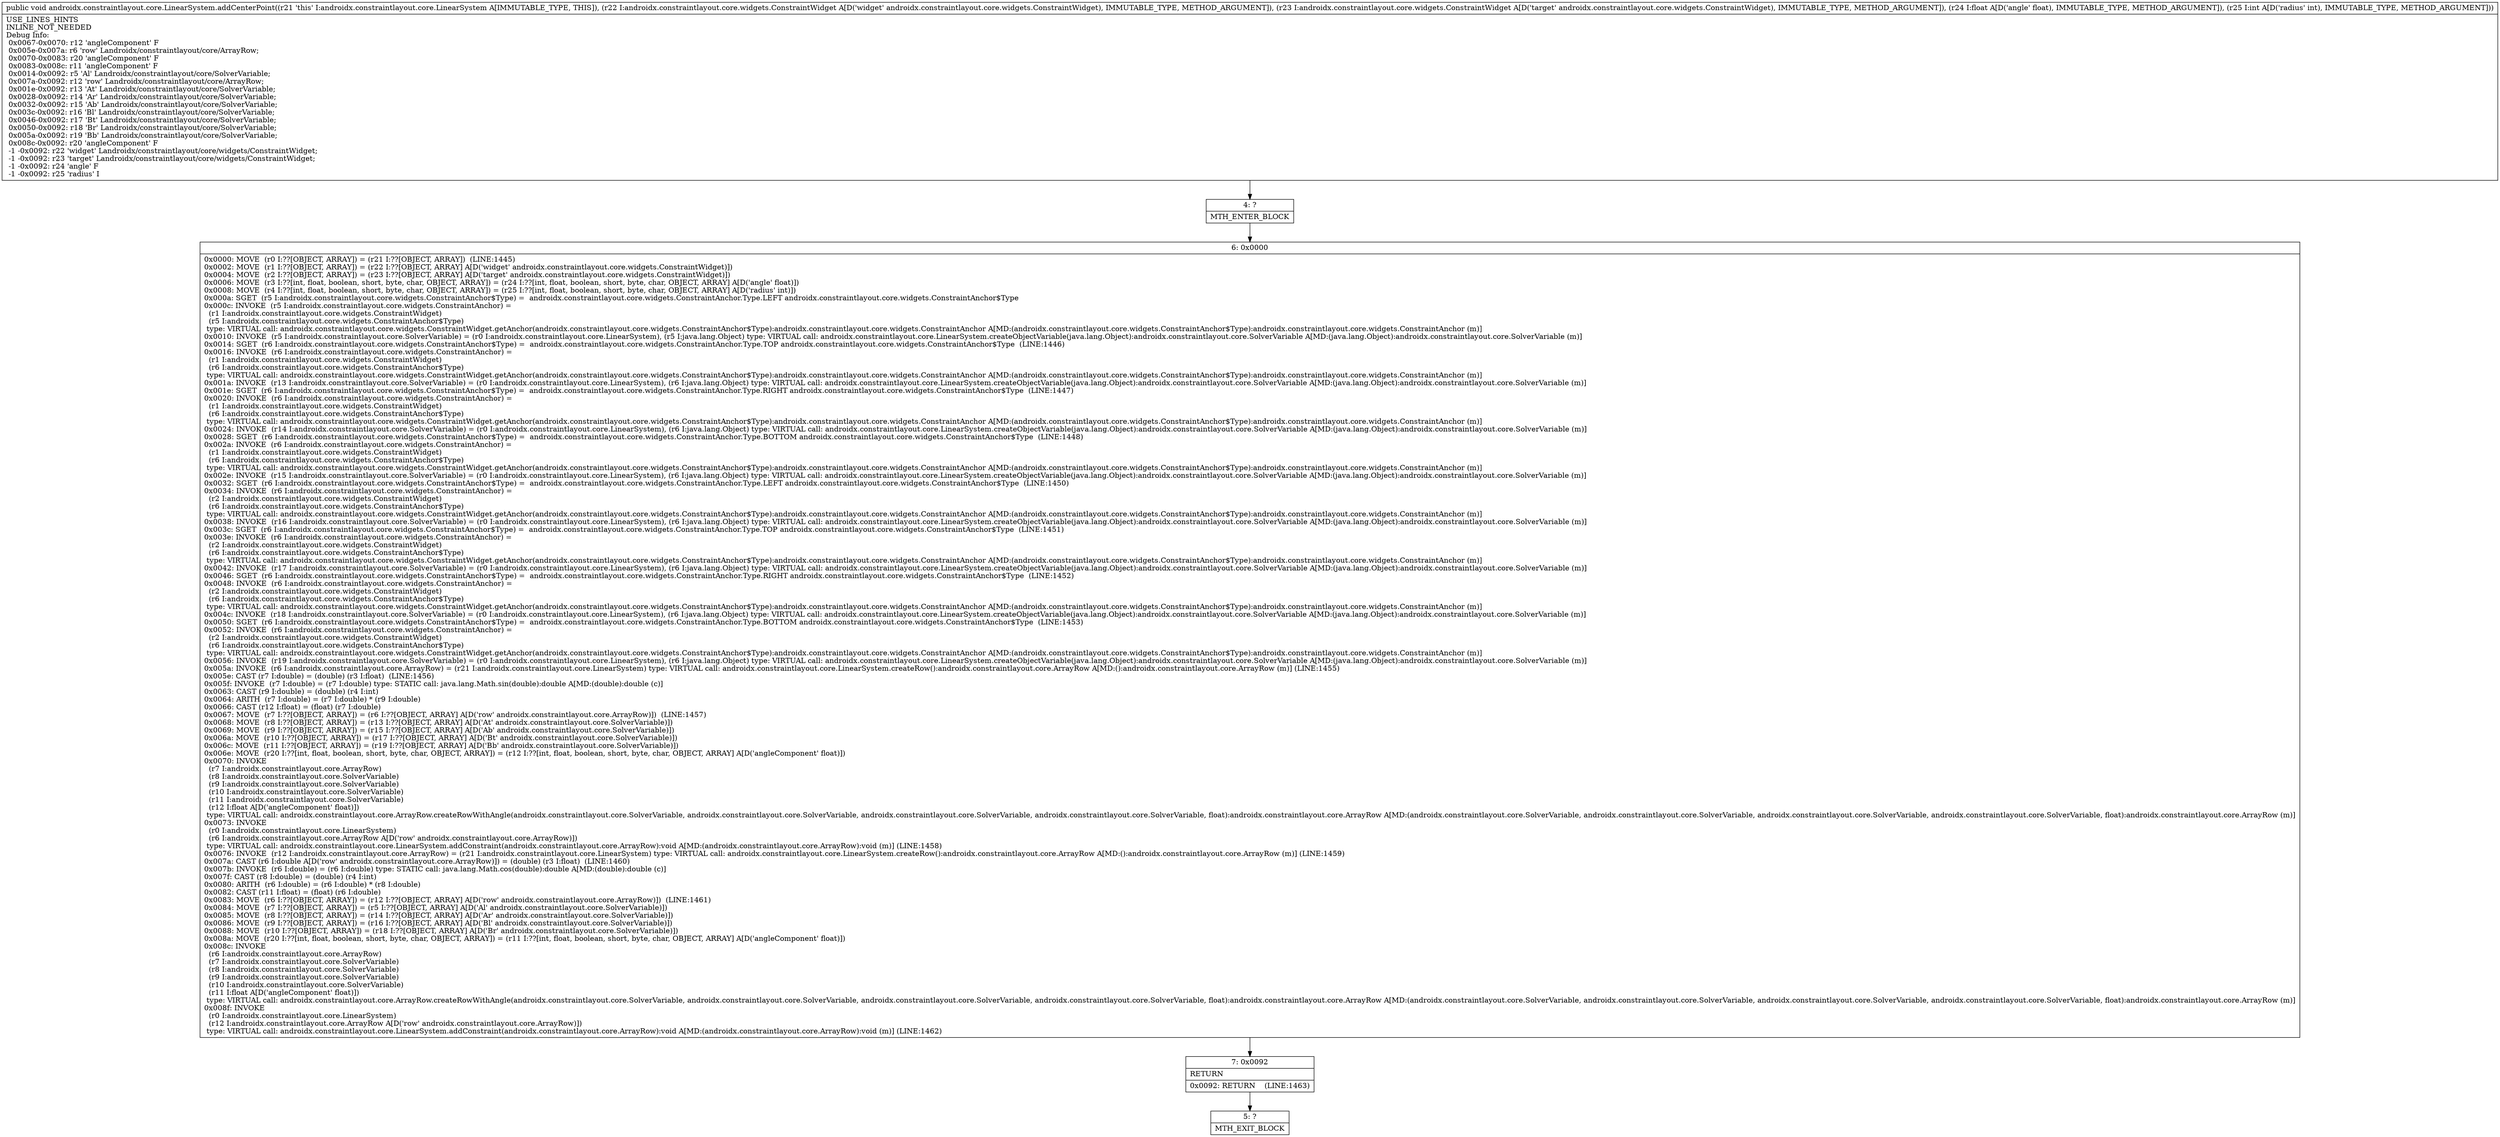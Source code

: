 digraph "CFG forandroidx.constraintlayout.core.LinearSystem.addCenterPoint(Landroidx\/constraintlayout\/core\/widgets\/ConstraintWidget;Landroidx\/constraintlayout\/core\/widgets\/ConstraintWidget;FI)V" {
Node_4 [shape=record,label="{4\:\ ?|MTH_ENTER_BLOCK\l}"];
Node_6 [shape=record,label="{6\:\ 0x0000|0x0000: MOVE  (r0 I:??[OBJECT, ARRAY]) = (r21 I:??[OBJECT, ARRAY])  (LINE:1445)\l0x0002: MOVE  (r1 I:??[OBJECT, ARRAY]) = (r22 I:??[OBJECT, ARRAY] A[D('widget' androidx.constraintlayout.core.widgets.ConstraintWidget)]) \l0x0004: MOVE  (r2 I:??[OBJECT, ARRAY]) = (r23 I:??[OBJECT, ARRAY] A[D('target' androidx.constraintlayout.core.widgets.ConstraintWidget)]) \l0x0006: MOVE  (r3 I:??[int, float, boolean, short, byte, char, OBJECT, ARRAY]) = (r24 I:??[int, float, boolean, short, byte, char, OBJECT, ARRAY] A[D('angle' float)]) \l0x0008: MOVE  (r4 I:??[int, float, boolean, short, byte, char, OBJECT, ARRAY]) = (r25 I:??[int, float, boolean, short, byte, char, OBJECT, ARRAY] A[D('radius' int)]) \l0x000a: SGET  (r5 I:androidx.constraintlayout.core.widgets.ConstraintAnchor$Type) =  androidx.constraintlayout.core.widgets.ConstraintAnchor.Type.LEFT androidx.constraintlayout.core.widgets.ConstraintAnchor$Type \l0x000c: INVOKE  (r5 I:androidx.constraintlayout.core.widgets.ConstraintAnchor) = \l  (r1 I:androidx.constraintlayout.core.widgets.ConstraintWidget)\l  (r5 I:androidx.constraintlayout.core.widgets.ConstraintAnchor$Type)\l type: VIRTUAL call: androidx.constraintlayout.core.widgets.ConstraintWidget.getAnchor(androidx.constraintlayout.core.widgets.ConstraintAnchor$Type):androidx.constraintlayout.core.widgets.ConstraintAnchor A[MD:(androidx.constraintlayout.core.widgets.ConstraintAnchor$Type):androidx.constraintlayout.core.widgets.ConstraintAnchor (m)]\l0x0010: INVOKE  (r5 I:androidx.constraintlayout.core.SolverVariable) = (r0 I:androidx.constraintlayout.core.LinearSystem), (r5 I:java.lang.Object) type: VIRTUAL call: androidx.constraintlayout.core.LinearSystem.createObjectVariable(java.lang.Object):androidx.constraintlayout.core.SolverVariable A[MD:(java.lang.Object):androidx.constraintlayout.core.SolverVariable (m)]\l0x0014: SGET  (r6 I:androidx.constraintlayout.core.widgets.ConstraintAnchor$Type) =  androidx.constraintlayout.core.widgets.ConstraintAnchor.Type.TOP androidx.constraintlayout.core.widgets.ConstraintAnchor$Type  (LINE:1446)\l0x0016: INVOKE  (r6 I:androidx.constraintlayout.core.widgets.ConstraintAnchor) = \l  (r1 I:androidx.constraintlayout.core.widgets.ConstraintWidget)\l  (r6 I:androidx.constraintlayout.core.widgets.ConstraintAnchor$Type)\l type: VIRTUAL call: androidx.constraintlayout.core.widgets.ConstraintWidget.getAnchor(androidx.constraintlayout.core.widgets.ConstraintAnchor$Type):androidx.constraintlayout.core.widgets.ConstraintAnchor A[MD:(androidx.constraintlayout.core.widgets.ConstraintAnchor$Type):androidx.constraintlayout.core.widgets.ConstraintAnchor (m)]\l0x001a: INVOKE  (r13 I:androidx.constraintlayout.core.SolverVariable) = (r0 I:androidx.constraintlayout.core.LinearSystem), (r6 I:java.lang.Object) type: VIRTUAL call: androidx.constraintlayout.core.LinearSystem.createObjectVariable(java.lang.Object):androidx.constraintlayout.core.SolverVariable A[MD:(java.lang.Object):androidx.constraintlayout.core.SolverVariable (m)]\l0x001e: SGET  (r6 I:androidx.constraintlayout.core.widgets.ConstraintAnchor$Type) =  androidx.constraintlayout.core.widgets.ConstraintAnchor.Type.RIGHT androidx.constraintlayout.core.widgets.ConstraintAnchor$Type  (LINE:1447)\l0x0020: INVOKE  (r6 I:androidx.constraintlayout.core.widgets.ConstraintAnchor) = \l  (r1 I:androidx.constraintlayout.core.widgets.ConstraintWidget)\l  (r6 I:androidx.constraintlayout.core.widgets.ConstraintAnchor$Type)\l type: VIRTUAL call: androidx.constraintlayout.core.widgets.ConstraintWidget.getAnchor(androidx.constraintlayout.core.widgets.ConstraintAnchor$Type):androidx.constraintlayout.core.widgets.ConstraintAnchor A[MD:(androidx.constraintlayout.core.widgets.ConstraintAnchor$Type):androidx.constraintlayout.core.widgets.ConstraintAnchor (m)]\l0x0024: INVOKE  (r14 I:androidx.constraintlayout.core.SolverVariable) = (r0 I:androidx.constraintlayout.core.LinearSystem), (r6 I:java.lang.Object) type: VIRTUAL call: androidx.constraintlayout.core.LinearSystem.createObjectVariable(java.lang.Object):androidx.constraintlayout.core.SolverVariable A[MD:(java.lang.Object):androidx.constraintlayout.core.SolverVariable (m)]\l0x0028: SGET  (r6 I:androidx.constraintlayout.core.widgets.ConstraintAnchor$Type) =  androidx.constraintlayout.core.widgets.ConstraintAnchor.Type.BOTTOM androidx.constraintlayout.core.widgets.ConstraintAnchor$Type  (LINE:1448)\l0x002a: INVOKE  (r6 I:androidx.constraintlayout.core.widgets.ConstraintAnchor) = \l  (r1 I:androidx.constraintlayout.core.widgets.ConstraintWidget)\l  (r6 I:androidx.constraintlayout.core.widgets.ConstraintAnchor$Type)\l type: VIRTUAL call: androidx.constraintlayout.core.widgets.ConstraintWidget.getAnchor(androidx.constraintlayout.core.widgets.ConstraintAnchor$Type):androidx.constraintlayout.core.widgets.ConstraintAnchor A[MD:(androidx.constraintlayout.core.widgets.ConstraintAnchor$Type):androidx.constraintlayout.core.widgets.ConstraintAnchor (m)]\l0x002e: INVOKE  (r15 I:androidx.constraintlayout.core.SolverVariable) = (r0 I:androidx.constraintlayout.core.LinearSystem), (r6 I:java.lang.Object) type: VIRTUAL call: androidx.constraintlayout.core.LinearSystem.createObjectVariable(java.lang.Object):androidx.constraintlayout.core.SolverVariable A[MD:(java.lang.Object):androidx.constraintlayout.core.SolverVariable (m)]\l0x0032: SGET  (r6 I:androidx.constraintlayout.core.widgets.ConstraintAnchor$Type) =  androidx.constraintlayout.core.widgets.ConstraintAnchor.Type.LEFT androidx.constraintlayout.core.widgets.ConstraintAnchor$Type  (LINE:1450)\l0x0034: INVOKE  (r6 I:androidx.constraintlayout.core.widgets.ConstraintAnchor) = \l  (r2 I:androidx.constraintlayout.core.widgets.ConstraintWidget)\l  (r6 I:androidx.constraintlayout.core.widgets.ConstraintAnchor$Type)\l type: VIRTUAL call: androidx.constraintlayout.core.widgets.ConstraintWidget.getAnchor(androidx.constraintlayout.core.widgets.ConstraintAnchor$Type):androidx.constraintlayout.core.widgets.ConstraintAnchor A[MD:(androidx.constraintlayout.core.widgets.ConstraintAnchor$Type):androidx.constraintlayout.core.widgets.ConstraintAnchor (m)]\l0x0038: INVOKE  (r16 I:androidx.constraintlayout.core.SolverVariable) = (r0 I:androidx.constraintlayout.core.LinearSystem), (r6 I:java.lang.Object) type: VIRTUAL call: androidx.constraintlayout.core.LinearSystem.createObjectVariable(java.lang.Object):androidx.constraintlayout.core.SolverVariable A[MD:(java.lang.Object):androidx.constraintlayout.core.SolverVariable (m)]\l0x003c: SGET  (r6 I:androidx.constraintlayout.core.widgets.ConstraintAnchor$Type) =  androidx.constraintlayout.core.widgets.ConstraintAnchor.Type.TOP androidx.constraintlayout.core.widgets.ConstraintAnchor$Type  (LINE:1451)\l0x003e: INVOKE  (r6 I:androidx.constraintlayout.core.widgets.ConstraintAnchor) = \l  (r2 I:androidx.constraintlayout.core.widgets.ConstraintWidget)\l  (r6 I:androidx.constraintlayout.core.widgets.ConstraintAnchor$Type)\l type: VIRTUAL call: androidx.constraintlayout.core.widgets.ConstraintWidget.getAnchor(androidx.constraintlayout.core.widgets.ConstraintAnchor$Type):androidx.constraintlayout.core.widgets.ConstraintAnchor A[MD:(androidx.constraintlayout.core.widgets.ConstraintAnchor$Type):androidx.constraintlayout.core.widgets.ConstraintAnchor (m)]\l0x0042: INVOKE  (r17 I:androidx.constraintlayout.core.SolverVariable) = (r0 I:androidx.constraintlayout.core.LinearSystem), (r6 I:java.lang.Object) type: VIRTUAL call: androidx.constraintlayout.core.LinearSystem.createObjectVariable(java.lang.Object):androidx.constraintlayout.core.SolverVariable A[MD:(java.lang.Object):androidx.constraintlayout.core.SolverVariable (m)]\l0x0046: SGET  (r6 I:androidx.constraintlayout.core.widgets.ConstraintAnchor$Type) =  androidx.constraintlayout.core.widgets.ConstraintAnchor.Type.RIGHT androidx.constraintlayout.core.widgets.ConstraintAnchor$Type  (LINE:1452)\l0x0048: INVOKE  (r6 I:androidx.constraintlayout.core.widgets.ConstraintAnchor) = \l  (r2 I:androidx.constraintlayout.core.widgets.ConstraintWidget)\l  (r6 I:androidx.constraintlayout.core.widgets.ConstraintAnchor$Type)\l type: VIRTUAL call: androidx.constraintlayout.core.widgets.ConstraintWidget.getAnchor(androidx.constraintlayout.core.widgets.ConstraintAnchor$Type):androidx.constraintlayout.core.widgets.ConstraintAnchor A[MD:(androidx.constraintlayout.core.widgets.ConstraintAnchor$Type):androidx.constraintlayout.core.widgets.ConstraintAnchor (m)]\l0x004c: INVOKE  (r18 I:androidx.constraintlayout.core.SolverVariable) = (r0 I:androidx.constraintlayout.core.LinearSystem), (r6 I:java.lang.Object) type: VIRTUAL call: androidx.constraintlayout.core.LinearSystem.createObjectVariable(java.lang.Object):androidx.constraintlayout.core.SolverVariable A[MD:(java.lang.Object):androidx.constraintlayout.core.SolverVariable (m)]\l0x0050: SGET  (r6 I:androidx.constraintlayout.core.widgets.ConstraintAnchor$Type) =  androidx.constraintlayout.core.widgets.ConstraintAnchor.Type.BOTTOM androidx.constraintlayout.core.widgets.ConstraintAnchor$Type  (LINE:1453)\l0x0052: INVOKE  (r6 I:androidx.constraintlayout.core.widgets.ConstraintAnchor) = \l  (r2 I:androidx.constraintlayout.core.widgets.ConstraintWidget)\l  (r6 I:androidx.constraintlayout.core.widgets.ConstraintAnchor$Type)\l type: VIRTUAL call: androidx.constraintlayout.core.widgets.ConstraintWidget.getAnchor(androidx.constraintlayout.core.widgets.ConstraintAnchor$Type):androidx.constraintlayout.core.widgets.ConstraintAnchor A[MD:(androidx.constraintlayout.core.widgets.ConstraintAnchor$Type):androidx.constraintlayout.core.widgets.ConstraintAnchor (m)]\l0x0056: INVOKE  (r19 I:androidx.constraintlayout.core.SolverVariable) = (r0 I:androidx.constraintlayout.core.LinearSystem), (r6 I:java.lang.Object) type: VIRTUAL call: androidx.constraintlayout.core.LinearSystem.createObjectVariable(java.lang.Object):androidx.constraintlayout.core.SolverVariable A[MD:(java.lang.Object):androidx.constraintlayout.core.SolverVariable (m)]\l0x005a: INVOKE  (r6 I:androidx.constraintlayout.core.ArrayRow) = (r21 I:androidx.constraintlayout.core.LinearSystem) type: VIRTUAL call: androidx.constraintlayout.core.LinearSystem.createRow():androidx.constraintlayout.core.ArrayRow A[MD:():androidx.constraintlayout.core.ArrayRow (m)] (LINE:1455)\l0x005e: CAST (r7 I:double) = (double) (r3 I:float)  (LINE:1456)\l0x005f: INVOKE  (r7 I:double) = (r7 I:double) type: STATIC call: java.lang.Math.sin(double):double A[MD:(double):double (c)]\l0x0063: CAST (r9 I:double) = (double) (r4 I:int) \l0x0064: ARITH  (r7 I:double) = (r7 I:double) * (r9 I:double) \l0x0066: CAST (r12 I:float) = (float) (r7 I:double) \l0x0067: MOVE  (r7 I:??[OBJECT, ARRAY]) = (r6 I:??[OBJECT, ARRAY] A[D('row' androidx.constraintlayout.core.ArrayRow)])  (LINE:1457)\l0x0068: MOVE  (r8 I:??[OBJECT, ARRAY]) = (r13 I:??[OBJECT, ARRAY] A[D('At' androidx.constraintlayout.core.SolverVariable)]) \l0x0069: MOVE  (r9 I:??[OBJECT, ARRAY]) = (r15 I:??[OBJECT, ARRAY] A[D('Ab' androidx.constraintlayout.core.SolverVariable)]) \l0x006a: MOVE  (r10 I:??[OBJECT, ARRAY]) = (r17 I:??[OBJECT, ARRAY] A[D('Bt' androidx.constraintlayout.core.SolverVariable)]) \l0x006c: MOVE  (r11 I:??[OBJECT, ARRAY]) = (r19 I:??[OBJECT, ARRAY] A[D('Bb' androidx.constraintlayout.core.SolverVariable)]) \l0x006e: MOVE  (r20 I:??[int, float, boolean, short, byte, char, OBJECT, ARRAY]) = (r12 I:??[int, float, boolean, short, byte, char, OBJECT, ARRAY] A[D('angleComponent' float)]) \l0x0070: INVOKE  \l  (r7 I:androidx.constraintlayout.core.ArrayRow)\l  (r8 I:androidx.constraintlayout.core.SolverVariable)\l  (r9 I:androidx.constraintlayout.core.SolverVariable)\l  (r10 I:androidx.constraintlayout.core.SolverVariable)\l  (r11 I:androidx.constraintlayout.core.SolverVariable)\l  (r12 I:float A[D('angleComponent' float)])\l type: VIRTUAL call: androidx.constraintlayout.core.ArrayRow.createRowWithAngle(androidx.constraintlayout.core.SolverVariable, androidx.constraintlayout.core.SolverVariable, androidx.constraintlayout.core.SolverVariable, androidx.constraintlayout.core.SolverVariable, float):androidx.constraintlayout.core.ArrayRow A[MD:(androidx.constraintlayout.core.SolverVariable, androidx.constraintlayout.core.SolverVariable, androidx.constraintlayout.core.SolverVariable, androidx.constraintlayout.core.SolverVariable, float):androidx.constraintlayout.core.ArrayRow (m)]\l0x0073: INVOKE  \l  (r0 I:androidx.constraintlayout.core.LinearSystem)\l  (r6 I:androidx.constraintlayout.core.ArrayRow A[D('row' androidx.constraintlayout.core.ArrayRow)])\l type: VIRTUAL call: androidx.constraintlayout.core.LinearSystem.addConstraint(androidx.constraintlayout.core.ArrayRow):void A[MD:(androidx.constraintlayout.core.ArrayRow):void (m)] (LINE:1458)\l0x0076: INVOKE  (r12 I:androidx.constraintlayout.core.ArrayRow) = (r21 I:androidx.constraintlayout.core.LinearSystem) type: VIRTUAL call: androidx.constraintlayout.core.LinearSystem.createRow():androidx.constraintlayout.core.ArrayRow A[MD:():androidx.constraintlayout.core.ArrayRow (m)] (LINE:1459)\l0x007a: CAST (r6 I:double A[D('row' androidx.constraintlayout.core.ArrayRow)]) = (double) (r3 I:float)  (LINE:1460)\l0x007b: INVOKE  (r6 I:double) = (r6 I:double) type: STATIC call: java.lang.Math.cos(double):double A[MD:(double):double (c)]\l0x007f: CAST (r8 I:double) = (double) (r4 I:int) \l0x0080: ARITH  (r6 I:double) = (r6 I:double) * (r8 I:double) \l0x0082: CAST (r11 I:float) = (float) (r6 I:double) \l0x0083: MOVE  (r6 I:??[OBJECT, ARRAY]) = (r12 I:??[OBJECT, ARRAY] A[D('row' androidx.constraintlayout.core.ArrayRow)])  (LINE:1461)\l0x0084: MOVE  (r7 I:??[OBJECT, ARRAY]) = (r5 I:??[OBJECT, ARRAY] A[D('Al' androidx.constraintlayout.core.SolverVariable)]) \l0x0085: MOVE  (r8 I:??[OBJECT, ARRAY]) = (r14 I:??[OBJECT, ARRAY] A[D('Ar' androidx.constraintlayout.core.SolverVariable)]) \l0x0086: MOVE  (r9 I:??[OBJECT, ARRAY]) = (r16 I:??[OBJECT, ARRAY] A[D('Bl' androidx.constraintlayout.core.SolverVariable)]) \l0x0088: MOVE  (r10 I:??[OBJECT, ARRAY]) = (r18 I:??[OBJECT, ARRAY] A[D('Br' androidx.constraintlayout.core.SolverVariable)]) \l0x008a: MOVE  (r20 I:??[int, float, boolean, short, byte, char, OBJECT, ARRAY]) = (r11 I:??[int, float, boolean, short, byte, char, OBJECT, ARRAY] A[D('angleComponent' float)]) \l0x008c: INVOKE  \l  (r6 I:androidx.constraintlayout.core.ArrayRow)\l  (r7 I:androidx.constraintlayout.core.SolverVariable)\l  (r8 I:androidx.constraintlayout.core.SolverVariable)\l  (r9 I:androidx.constraintlayout.core.SolverVariable)\l  (r10 I:androidx.constraintlayout.core.SolverVariable)\l  (r11 I:float A[D('angleComponent' float)])\l type: VIRTUAL call: androidx.constraintlayout.core.ArrayRow.createRowWithAngle(androidx.constraintlayout.core.SolverVariable, androidx.constraintlayout.core.SolverVariable, androidx.constraintlayout.core.SolverVariable, androidx.constraintlayout.core.SolverVariable, float):androidx.constraintlayout.core.ArrayRow A[MD:(androidx.constraintlayout.core.SolverVariable, androidx.constraintlayout.core.SolverVariable, androidx.constraintlayout.core.SolverVariable, androidx.constraintlayout.core.SolverVariable, float):androidx.constraintlayout.core.ArrayRow (m)]\l0x008f: INVOKE  \l  (r0 I:androidx.constraintlayout.core.LinearSystem)\l  (r12 I:androidx.constraintlayout.core.ArrayRow A[D('row' androidx.constraintlayout.core.ArrayRow)])\l type: VIRTUAL call: androidx.constraintlayout.core.LinearSystem.addConstraint(androidx.constraintlayout.core.ArrayRow):void A[MD:(androidx.constraintlayout.core.ArrayRow):void (m)] (LINE:1462)\l}"];
Node_7 [shape=record,label="{7\:\ 0x0092|RETURN\l|0x0092: RETURN    (LINE:1463)\l}"];
Node_5 [shape=record,label="{5\:\ ?|MTH_EXIT_BLOCK\l}"];
MethodNode[shape=record,label="{public void androidx.constraintlayout.core.LinearSystem.addCenterPoint((r21 'this' I:androidx.constraintlayout.core.LinearSystem A[IMMUTABLE_TYPE, THIS]), (r22 I:androidx.constraintlayout.core.widgets.ConstraintWidget A[D('widget' androidx.constraintlayout.core.widgets.ConstraintWidget), IMMUTABLE_TYPE, METHOD_ARGUMENT]), (r23 I:androidx.constraintlayout.core.widgets.ConstraintWidget A[D('target' androidx.constraintlayout.core.widgets.ConstraintWidget), IMMUTABLE_TYPE, METHOD_ARGUMENT]), (r24 I:float A[D('angle' float), IMMUTABLE_TYPE, METHOD_ARGUMENT]), (r25 I:int A[D('radius' int), IMMUTABLE_TYPE, METHOD_ARGUMENT]))  | USE_LINES_HINTS\lINLINE_NOT_NEEDED\lDebug Info:\l  0x0067\-0x0070: r12 'angleComponent' F\l  0x005e\-0x007a: r6 'row' Landroidx\/constraintlayout\/core\/ArrayRow;\l  0x0070\-0x0083: r20 'angleComponent' F\l  0x0083\-0x008c: r11 'angleComponent' F\l  0x0014\-0x0092: r5 'Al' Landroidx\/constraintlayout\/core\/SolverVariable;\l  0x007a\-0x0092: r12 'row' Landroidx\/constraintlayout\/core\/ArrayRow;\l  0x001e\-0x0092: r13 'At' Landroidx\/constraintlayout\/core\/SolverVariable;\l  0x0028\-0x0092: r14 'Ar' Landroidx\/constraintlayout\/core\/SolverVariable;\l  0x0032\-0x0092: r15 'Ab' Landroidx\/constraintlayout\/core\/SolverVariable;\l  0x003c\-0x0092: r16 'Bl' Landroidx\/constraintlayout\/core\/SolverVariable;\l  0x0046\-0x0092: r17 'Bt' Landroidx\/constraintlayout\/core\/SolverVariable;\l  0x0050\-0x0092: r18 'Br' Landroidx\/constraintlayout\/core\/SolverVariable;\l  0x005a\-0x0092: r19 'Bb' Landroidx\/constraintlayout\/core\/SolverVariable;\l  0x008c\-0x0092: r20 'angleComponent' F\l  \-1 \-0x0092: r22 'widget' Landroidx\/constraintlayout\/core\/widgets\/ConstraintWidget;\l  \-1 \-0x0092: r23 'target' Landroidx\/constraintlayout\/core\/widgets\/ConstraintWidget;\l  \-1 \-0x0092: r24 'angle' F\l  \-1 \-0x0092: r25 'radius' I\l}"];
MethodNode -> Node_4;Node_4 -> Node_6;
Node_6 -> Node_7;
Node_7 -> Node_5;
}

